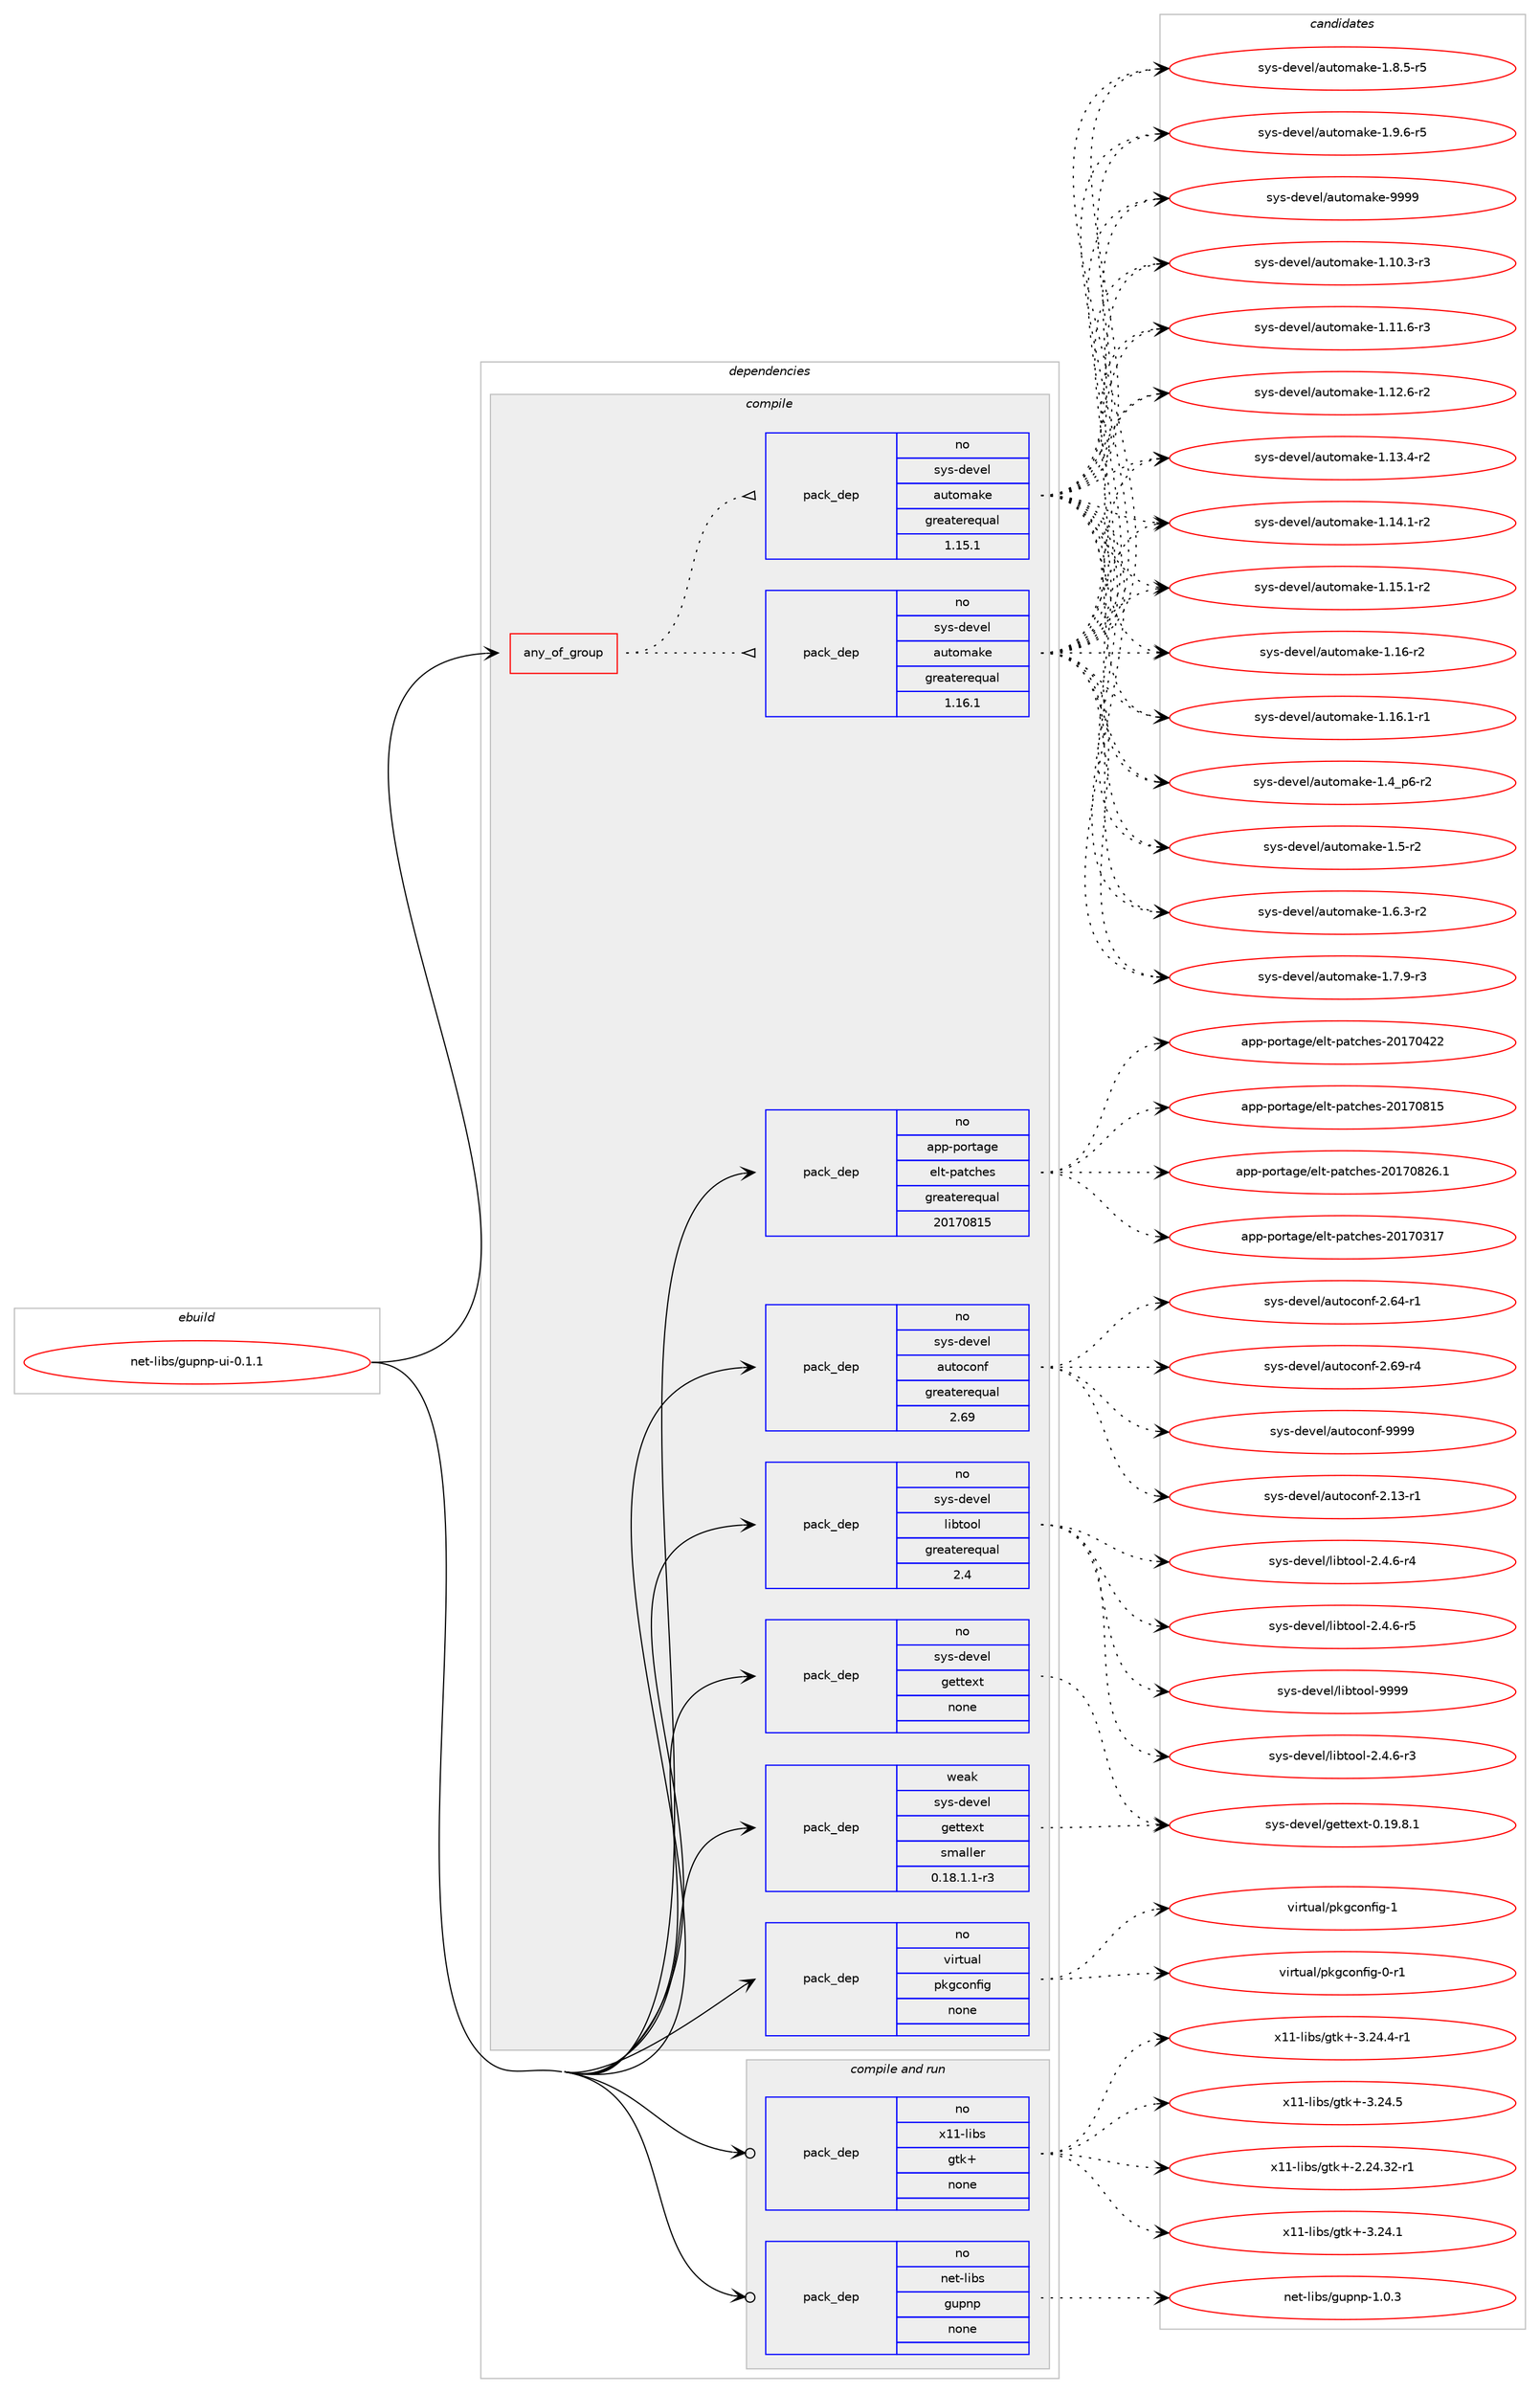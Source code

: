 digraph prolog {

# *************
# Graph options
# *************

newrank=true;
concentrate=true;
compound=true;
graph [rankdir=LR,fontname=Helvetica,fontsize=10,ranksep=1.5];#, ranksep=2.5, nodesep=0.2];
edge  [arrowhead=vee];
node  [fontname=Helvetica,fontsize=10];

# **********
# The ebuild
# **********

subgraph cluster_leftcol {
color=gray;
rank=same;
label=<<i>ebuild</i>>;
id [label="net-libs/gupnp-ui-0.1.1", color=red, width=4, href="../net-libs/gupnp-ui-0.1.1.svg"];
}

# ****************
# The dependencies
# ****************

subgraph cluster_midcol {
color=gray;
label=<<i>dependencies</i>>;
subgraph cluster_compile {
fillcolor="#eeeeee";
style=filled;
label=<<i>compile</i>>;
subgraph any26101 {
dependency1659061 [label=<<TABLE BORDER="0" CELLBORDER="1" CELLSPACING="0" CELLPADDING="4"><TR><TD CELLPADDING="10">any_of_group</TD></TR></TABLE>>, shape=none, color=red];subgraph pack1186086 {
dependency1659062 [label=<<TABLE BORDER="0" CELLBORDER="1" CELLSPACING="0" CELLPADDING="4" WIDTH="220"><TR><TD ROWSPAN="6" CELLPADDING="30">pack_dep</TD></TR><TR><TD WIDTH="110">no</TD></TR><TR><TD>sys-devel</TD></TR><TR><TD>automake</TD></TR><TR><TD>greaterequal</TD></TR><TR><TD>1.16.1</TD></TR></TABLE>>, shape=none, color=blue];
}
dependency1659061:e -> dependency1659062:w [weight=20,style="dotted",arrowhead="oinv"];
subgraph pack1186087 {
dependency1659063 [label=<<TABLE BORDER="0" CELLBORDER="1" CELLSPACING="0" CELLPADDING="4" WIDTH="220"><TR><TD ROWSPAN="6" CELLPADDING="30">pack_dep</TD></TR><TR><TD WIDTH="110">no</TD></TR><TR><TD>sys-devel</TD></TR><TR><TD>automake</TD></TR><TR><TD>greaterequal</TD></TR><TR><TD>1.15.1</TD></TR></TABLE>>, shape=none, color=blue];
}
dependency1659061:e -> dependency1659063:w [weight=20,style="dotted",arrowhead="oinv"];
}
id:e -> dependency1659061:w [weight=20,style="solid",arrowhead="vee"];
subgraph pack1186088 {
dependency1659064 [label=<<TABLE BORDER="0" CELLBORDER="1" CELLSPACING="0" CELLPADDING="4" WIDTH="220"><TR><TD ROWSPAN="6" CELLPADDING="30">pack_dep</TD></TR><TR><TD WIDTH="110">no</TD></TR><TR><TD>app-portage</TD></TR><TR><TD>elt-patches</TD></TR><TR><TD>greaterequal</TD></TR><TR><TD>20170815</TD></TR></TABLE>>, shape=none, color=blue];
}
id:e -> dependency1659064:w [weight=20,style="solid",arrowhead="vee"];
subgraph pack1186089 {
dependency1659065 [label=<<TABLE BORDER="0" CELLBORDER="1" CELLSPACING="0" CELLPADDING="4" WIDTH="220"><TR><TD ROWSPAN="6" CELLPADDING="30">pack_dep</TD></TR><TR><TD WIDTH="110">no</TD></TR><TR><TD>sys-devel</TD></TR><TR><TD>autoconf</TD></TR><TR><TD>greaterequal</TD></TR><TR><TD>2.69</TD></TR></TABLE>>, shape=none, color=blue];
}
id:e -> dependency1659065:w [weight=20,style="solid",arrowhead="vee"];
subgraph pack1186090 {
dependency1659066 [label=<<TABLE BORDER="0" CELLBORDER="1" CELLSPACING="0" CELLPADDING="4" WIDTH="220"><TR><TD ROWSPAN="6" CELLPADDING="30">pack_dep</TD></TR><TR><TD WIDTH="110">no</TD></TR><TR><TD>sys-devel</TD></TR><TR><TD>gettext</TD></TR><TR><TD>none</TD></TR><TR><TD></TD></TR></TABLE>>, shape=none, color=blue];
}
id:e -> dependency1659066:w [weight=20,style="solid",arrowhead="vee"];
subgraph pack1186091 {
dependency1659067 [label=<<TABLE BORDER="0" CELLBORDER="1" CELLSPACING="0" CELLPADDING="4" WIDTH="220"><TR><TD ROWSPAN="6" CELLPADDING="30">pack_dep</TD></TR><TR><TD WIDTH="110">no</TD></TR><TR><TD>sys-devel</TD></TR><TR><TD>libtool</TD></TR><TR><TD>greaterequal</TD></TR><TR><TD>2.4</TD></TR></TABLE>>, shape=none, color=blue];
}
id:e -> dependency1659067:w [weight=20,style="solid",arrowhead="vee"];
subgraph pack1186092 {
dependency1659068 [label=<<TABLE BORDER="0" CELLBORDER="1" CELLSPACING="0" CELLPADDING="4" WIDTH="220"><TR><TD ROWSPAN="6" CELLPADDING="30">pack_dep</TD></TR><TR><TD WIDTH="110">no</TD></TR><TR><TD>virtual</TD></TR><TR><TD>pkgconfig</TD></TR><TR><TD>none</TD></TR><TR><TD></TD></TR></TABLE>>, shape=none, color=blue];
}
id:e -> dependency1659068:w [weight=20,style="solid",arrowhead="vee"];
subgraph pack1186093 {
dependency1659069 [label=<<TABLE BORDER="0" CELLBORDER="1" CELLSPACING="0" CELLPADDING="4" WIDTH="220"><TR><TD ROWSPAN="6" CELLPADDING="30">pack_dep</TD></TR><TR><TD WIDTH="110">weak</TD></TR><TR><TD>sys-devel</TD></TR><TR><TD>gettext</TD></TR><TR><TD>smaller</TD></TR><TR><TD>0.18.1.1-r3</TD></TR></TABLE>>, shape=none, color=blue];
}
id:e -> dependency1659069:w [weight=20,style="solid",arrowhead="vee"];
}
subgraph cluster_compileandrun {
fillcolor="#eeeeee";
style=filled;
label=<<i>compile and run</i>>;
subgraph pack1186094 {
dependency1659070 [label=<<TABLE BORDER="0" CELLBORDER="1" CELLSPACING="0" CELLPADDING="4" WIDTH="220"><TR><TD ROWSPAN="6" CELLPADDING="30">pack_dep</TD></TR><TR><TD WIDTH="110">no</TD></TR><TR><TD>net-libs</TD></TR><TR><TD>gupnp</TD></TR><TR><TD>none</TD></TR><TR><TD></TD></TR></TABLE>>, shape=none, color=blue];
}
id:e -> dependency1659070:w [weight=20,style="solid",arrowhead="odotvee"];
subgraph pack1186095 {
dependency1659071 [label=<<TABLE BORDER="0" CELLBORDER="1" CELLSPACING="0" CELLPADDING="4" WIDTH="220"><TR><TD ROWSPAN="6" CELLPADDING="30">pack_dep</TD></TR><TR><TD WIDTH="110">no</TD></TR><TR><TD>x11-libs</TD></TR><TR><TD>gtk+</TD></TR><TR><TD>none</TD></TR><TR><TD></TD></TR></TABLE>>, shape=none, color=blue];
}
id:e -> dependency1659071:w [weight=20,style="solid",arrowhead="odotvee"];
}
subgraph cluster_run {
fillcolor="#eeeeee";
style=filled;
label=<<i>run</i>>;
}
}

# **************
# The candidates
# **************

subgraph cluster_choices {
rank=same;
color=gray;
label=<<i>candidates</i>>;

subgraph choice1186086 {
color=black;
nodesep=1;
choice11512111545100101118101108479711711611110997107101454946494846514511451 [label="sys-devel/automake-1.10.3-r3", color=red, width=4,href="../sys-devel/automake-1.10.3-r3.svg"];
choice11512111545100101118101108479711711611110997107101454946494946544511451 [label="sys-devel/automake-1.11.6-r3", color=red, width=4,href="../sys-devel/automake-1.11.6-r3.svg"];
choice11512111545100101118101108479711711611110997107101454946495046544511450 [label="sys-devel/automake-1.12.6-r2", color=red, width=4,href="../sys-devel/automake-1.12.6-r2.svg"];
choice11512111545100101118101108479711711611110997107101454946495146524511450 [label="sys-devel/automake-1.13.4-r2", color=red, width=4,href="../sys-devel/automake-1.13.4-r2.svg"];
choice11512111545100101118101108479711711611110997107101454946495246494511450 [label="sys-devel/automake-1.14.1-r2", color=red, width=4,href="../sys-devel/automake-1.14.1-r2.svg"];
choice11512111545100101118101108479711711611110997107101454946495346494511450 [label="sys-devel/automake-1.15.1-r2", color=red, width=4,href="../sys-devel/automake-1.15.1-r2.svg"];
choice1151211154510010111810110847971171161111099710710145494649544511450 [label="sys-devel/automake-1.16-r2", color=red, width=4,href="../sys-devel/automake-1.16-r2.svg"];
choice11512111545100101118101108479711711611110997107101454946495446494511449 [label="sys-devel/automake-1.16.1-r1", color=red, width=4,href="../sys-devel/automake-1.16.1-r1.svg"];
choice115121115451001011181011084797117116111109971071014549465295112544511450 [label="sys-devel/automake-1.4_p6-r2", color=red, width=4,href="../sys-devel/automake-1.4_p6-r2.svg"];
choice11512111545100101118101108479711711611110997107101454946534511450 [label="sys-devel/automake-1.5-r2", color=red, width=4,href="../sys-devel/automake-1.5-r2.svg"];
choice115121115451001011181011084797117116111109971071014549465446514511450 [label="sys-devel/automake-1.6.3-r2", color=red, width=4,href="../sys-devel/automake-1.6.3-r2.svg"];
choice115121115451001011181011084797117116111109971071014549465546574511451 [label="sys-devel/automake-1.7.9-r3", color=red, width=4,href="../sys-devel/automake-1.7.9-r3.svg"];
choice115121115451001011181011084797117116111109971071014549465646534511453 [label="sys-devel/automake-1.8.5-r5", color=red, width=4,href="../sys-devel/automake-1.8.5-r5.svg"];
choice115121115451001011181011084797117116111109971071014549465746544511453 [label="sys-devel/automake-1.9.6-r5", color=red, width=4,href="../sys-devel/automake-1.9.6-r5.svg"];
choice115121115451001011181011084797117116111109971071014557575757 [label="sys-devel/automake-9999", color=red, width=4,href="../sys-devel/automake-9999.svg"];
dependency1659062:e -> choice11512111545100101118101108479711711611110997107101454946494846514511451:w [style=dotted,weight="100"];
dependency1659062:e -> choice11512111545100101118101108479711711611110997107101454946494946544511451:w [style=dotted,weight="100"];
dependency1659062:e -> choice11512111545100101118101108479711711611110997107101454946495046544511450:w [style=dotted,weight="100"];
dependency1659062:e -> choice11512111545100101118101108479711711611110997107101454946495146524511450:w [style=dotted,weight="100"];
dependency1659062:e -> choice11512111545100101118101108479711711611110997107101454946495246494511450:w [style=dotted,weight="100"];
dependency1659062:e -> choice11512111545100101118101108479711711611110997107101454946495346494511450:w [style=dotted,weight="100"];
dependency1659062:e -> choice1151211154510010111810110847971171161111099710710145494649544511450:w [style=dotted,weight="100"];
dependency1659062:e -> choice11512111545100101118101108479711711611110997107101454946495446494511449:w [style=dotted,weight="100"];
dependency1659062:e -> choice115121115451001011181011084797117116111109971071014549465295112544511450:w [style=dotted,weight="100"];
dependency1659062:e -> choice11512111545100101118101108479711711611110997107101454946534511450:w [style=dotted,weight="100"];
dependency1659062:e -> choice115121115451001011181011084797117116111109971071014549465446514511450:w [style=dotted,weight="100"];
dependency1659062:e -> choice115121115451001011181011084797117116111109971071014549465546574511451:w [style=dotted,weight="100"];
dependency1659062:e -> choice115121115451001011181011084797117116111109971071014549465646534511453:w [style=dotted,weight="100"];
dependency1659062:e -> choice115121115451001011181011084797117116111109971071014549465746544511453:w [style=dotted,weight="100"];
dependency1659062:e -> choice115121115451001011181011084797117116111109971071014557575757:w [style=dotted,weight="100"];
}
subgraph choice1186087 {
color=black;
nodesep=1;
choice11512111545100101118101108479711711611110997107101454946494846514511451 [label="sys-devel/automake-1.10.3-r3", color=red, width=4,href="../sys-devel/automake-1.10.3-r3.svg"];
choice11512111545100101118101108479711711611110997107101454946494946544511451 [label="sys-devel/automake-1.11.6-r3", color=red, width=4,href="../sys-devel/automake-1.11.6-r3.svg"];
choice11512111545100101118101108479711711611110997107101454946495046544511450 [label="sys-devel/automake-1.12.6-r2", color=red, width=4,href="../sys-devel/automake-1.12.6-r2.svg"];
choice11512111545100101118101108479711711611110997107101454946495146524511450 [label="sys-devel/automake-1.13.4-r2", color=red, width=4,href="../sys-devel/automake-1.13.4-r2.svg"];
choice11512111545100101118101108479711711611110997107101454946495246494511450 [label="sys-devel/automake-1.14.1-r2", color=red, width=4,href="../sys-devel/automake-1.14.1-r2.svg"];
choice11512111545100101118101108479711711611110997107101454946495346494511450 [label="sys-devel/automake-1.15.1-r2", color=red, width=4,href="../sys-devel/automake-1.15.1-r2.svg"];
choice1151211154510010111810110847971171161111099710710145494649544511450 [label="sys-devel/automake-1.16-r2", color=red, width=4,href="../sys-devel/automake-1.16-r2.svg"];
choice11512111545100101118101108479711711611110997107101454946495446494511449 [label="sys-devel/automake-1.16.1-r1", color=red, width=4,href="../sys-devel/automake-1.16.1-r1.svg"];
choice115121115451001011181011084797117116111109971071014549465295112544511450 [label="sys-devel/automake-1.4_p6-r2", color=red, width=4,href="../sys-devel/automake-1.4_p6-r2.svg"];
choice11512111545100101118101108479711711611110997107101454946534511450 [label="sys-devel/automake-1.5-r2", color=red, width=4,href="../sys-devel/automake-1.5-r2.svg"];
choice115121115451001011181011084797117116111109971071014549465446514511450 [label="sys-devel/automake-1.6.3-r2", color=red, width=4,href="../sys-devel/automake-1.6.3-r2.svg"];
choice115121115451001011181011084797117116111109971071014549465546574511451 [label="sys-devel/automake-1.7.9-r3", color=red, width=4,href="../sys-devel/automake-1.7.9-r3.svg"];
choice115121115451001011181011084797117116111109971071014549465646534511453 [label="sys-devel/automake-1.8.5-r5", color=red, width=4,href="../sys-devel/automake-1.8.5-r5.svg"];
choice115121115451001011181011084797117116111109971071014549465746544511453 [label="sys-devel/automake-1.9.6-r5", color=red, width=4,href="../sys-devel/automake-1.9.6-r5.svg"];
choice115121115451001011181011084797117116111109971071014557575757 [label="sys-devel/automake-9999", color=red, width=4,href="../sys-devel/automake-9999.svg"];
dependency1659063:e -> choice11512111545100101118101108479711711611110997107101454946494846514511451:w [style=dotted,weight="100"];
dependency1659063:e -> choice11512111545100101118101108479711711611110997107101454946494946544511451:w [style=dotted,weight="100"];
dependency1659063:e -> choice11512111545100101118101108479711711611110997107101454946495046544511450:w [style=dotted,weight="100"];
dependency1659063:e -> choice11512111545100101118101108479711711611110997107101454946495146524511450:w [style=dotted,weight="100"];
dependency1659063:e -> choice11512111545100101118101108479711711611110997107101454946495246494511450:w [style=dotted,weight="100"];
dependency1659063:e -> choice11512111545100101118101108479711711611110997107101454946495346494511450:w [style=dotted,weight="100"];
dependency1659063:e -> choice1151211154510010111810110847971171161111099710710145494649544511450:w [style=dotted,weight="100"];
dependency1659063:e -> choice11512111545100101118101108479711711611110997107101454946495446494511449:w [style=dotted,weight="100"];
dependency1659063:e -> choice115121115451001011181011084797117116111109971071014549465295112544511450:w [style=dotted,weight="100"];
dependency1659063:e -> choice11512111545100101118101108479711711611110997107101454946534511450:w [style=dotted,weight="100"];
dependency1659063:e -> choice115121115451001011181011084797117116111109971071014549465446514511450:w [style=dotted,weight="100"];
dependency1659063:e -> choice115121115451001011181011084797117116111109971071014549465546574511451:w [style=dotted,weight="100"];
dependency1659063:e -> choice115121115451001011181011084797117116111109971071014549465646534511453:w [style=dotted,weight="100"];
dependency1659063:e -> choice115121115451001011181011084797117116111109971071014549465746544511453:w [style=dotted,weight="100"];
dependency1659063:e -> choice115121115451001011181011084797117116111109971071014557575757:w [style=dotted,weight="100"];
}
subgraph choice1186088 {
color=black;
nodesep=1;
choice97112112451121111141169710310147101108116451129711699104101115455048495548514955 [label="app-portage/elt-patches-20170317", color=red, width=4,href="../app-portage/elt-patches-20170317.svg"];
choice97112112451121111141169710310147101108116451129711699104101115455048495548525050 [label="app-portage/elt-patches-20170422", color=red, width=4,href="../app-portage/elt-patches-20170422.svg"];
choice97112112451121111141169710310147101108116451129711699104101115455048495548564953 [label="app-portage/elt-patches-20170815", color=red, width=4,href="../app-portage/elt-patches-20170815.svg"];
choice971121124511211111411697103101471011081164511297116991041011154550484955485650544649 [label="app-portage/elt-patches-20170826.1", color=red, width=4,href="../app-portage/elt-patches-20170826.1.svg"];
dependency1659064:e -> choice97112112451121111141169710310147101108116451129711699104101115455048495548514955:w [style=dotted,weight="100"];
dependency1659064:e -> choice97112112451121111141169710310147101108116451129711699104101115455048495548525050:w [style=dotted,weight="100"];
dependency1659064:e -> choice97112112451121111141169710310147101108116451129711699104101115455048495548564953:w [style=dotted,weight="100"];
dependency1659064:e -> choice971121124511211111411697103101471011081164511297116991041011154550484955485650544649:w [style=dotted,weight="100"];
}
subgraph choice1186089 {
color=black;
nodesep=1;
choice1151211154510010111810110847971171161119911111010245504649514511449 [label="sys-devel/autoconf-2.13-r1", color=red, width=4,href="../sys-devel/autoconf-2.13-r1.svg"];
choice1151211154510010111810110847971171161119911111010245504654524511449 [label="sys-devel/autoconf-2.64-r1", color=red, width=4,href="../sys-devel/autoconf-2.64-r1.svg"];
choice1151211154510010111810110847971171161119911111010245504654574511452 [label="sys-devel/autoconf-2.69-r4", color=red, width=4,href="../sys-devel/autoconf-2.69-r4.svg"];
choice115121115451001011181011084797117116111991111101024557575757 [label="sys-devel/autoconf-9999", color=red, width=4,href="../sys-devel/autoconf-9999.svg"];
dependency1659065:e -> choice1151211154510010111810110847971171161119911111010245504649514511449:w [style=dotted,weight="100"];
dependency1659065:e -> choice1151211154510010111810110847971171161119911111010245504654524511449:w [style=dotted,weight="100"];
dependency1659065:e -> choice1151211154510010111810110847971171161119911111010245504654574511452:w [style=dotted,weight="100"];
dependency1659065:e -> choice115121115451001011181011084797117116111991111101024557575757:w [style=dotted,weight="100"];
}
subgraph choice1186090 {
color=black;
nodesep=1;
choice1151211154510010111810110847103101116116101120116454846495746564649 [label="sys-devel/gettext-0.19.8.1", color=red, width=4,href="../sys-devel/gettext-0.19.8.1.svg"];
dependency1659066:e -> choice1151211154510010111810110847103101116116101120116454846495746564649:w [style=dotted,weight="100"];
}
subgraph choice1186091 {
color=black;
nodesep=1;
choice1151211154510010111810110847108105981161111111084550465246544511451 [label="sys-devel/libtool-2.4.6-r3", color=red, width=4,href="../sys-devel/libtool-2.4.6-r3.svg"];
choice1151211154510010111810110847108105981161111111084550465246544511452 [label="sys-devel/libtool-2.4.6-r4", color=red, width=4,href="../sys-devel/libtool-2.4.6-r4.svg"];
choice1151211154510010111810110847108105981161111111084550465246544511453 [label="sys-devel/libtool-2.4.6-r5", color=red, width=4,href="../sys-devel/libtool-2.4.6-r5.svg"];
choice1151211154510010111810110847108105981161111111084557575757 [label="sys-devel/libtool-9999", color=red, width=4,href="../sys-devel/libtool-9999.svg"];
dependency1659067:e -> choice1151211154510010111810110847108105981161111111084550465246544511451:w [style=dotted,weight="100"];
dependency1659067:e -> choice1151211154510010111810110847108105981161111111084550465246544511452:w [style=dotted,weight="100"];
dependency1659067:e -> choice1151211154510010111810110847108105981161111111084550465246544511453:w [style=dotted,weight="100"];
dependency1659067:e -> choice1151211154510010111810110847108105981161111111084557575757:w [style=dotted,weight="100"];
}
subgraph choice1186092 {
color=black;
nodesep=1;
choice11810511411611797108471121071039911111010210510345484511449 [label="virtual/pkgconfig-0-r1", color=red, width=4,href="../virtual/pkgconfig-0-r1.svg"];
choice1181051141161179710847112107103991111101021051034549 [label="virtual/pkgconfig-1", color=red, width=4,href="../virtual/pkgconfig-1.svg"];
dependency1659068:e -> choice11810511411611797108471121071039911111010210510345484511449:w [style=dotted,weight="100"];
dependency1659068:e -> choice1181051141161179710847112107103991111101021051034549:w [style=dotted,weight="100"];
}
subgraph choice1186093 {
color=black;
nodesep=1;
choice1151211154510010111810110847103101116116101120116454846495746564649 [label="sys-devel/gettext-0.19.8.1", color=red, width=4,href="../sys-devel/gettext-0.19.8.1.svg"];
dependency1659069:e -> choice1151211154510010111810110847103101116116101120116454846495746564649:w [style=dotted,weight="100"];
}
subgraph choice1186094 {
color=black;
nodesep=1;
choice110101116451081059811547103117112110112454946484651 [label="net-libs/gupnp-1.0.3", color=red, width=4,href="../net-libs/gupnp-1.0.3.svg"];
dependency1659070:e -> choice110101116451081059811547103117112110112454946484651:w [style=dotted,weight="100"];
}
subgraph choice1186095 {
color=black;
nodesep=1;
choice12049494510810598115471031161074345504650524651504511449 [label="x11-libs/gtk+-2.24.32-r1", color=red, width=4,href="../x11-libs/gtk+-2.24.32-r1.svg"];
choice12049494510810598115471031161074345514650524649 [label="x11-libs/gtk+-3.24.1", color=red, width=4,href="../x11-libs/gtk+-3.24.1.svg"];
choice120494945108105981154710311610743455146505246524511449 [label="x11-libs/gtk+-3.24.4-r1", color=red, width=4,href="../x11-libs/gtk+-3.24.4-r1.svg"];
choice12049494510810598115471031161074345514650524653 [label="x11-libs/gtk+-3.24.5", color=red, width=4,href="../x11-libs/gtk+-3.24.5.svg"];
dependency1659071:e -> choice12049494510810598115471031161074345504650524651504511449:w [style=dotted,weight="100"];
dependency1659071:e -> choice12049494510810598115471031161074345514650524649:w [style=dotted,weight="100"];
dependency1659071:e -> choice120494945108105981154710311610743455146505246524511449:w [style=dotted,weight="100"];
dependency1659071:e -> choice12049494510810598115471031161074345514650524653:w [style=dotted,weight="100"];
}
}

}
